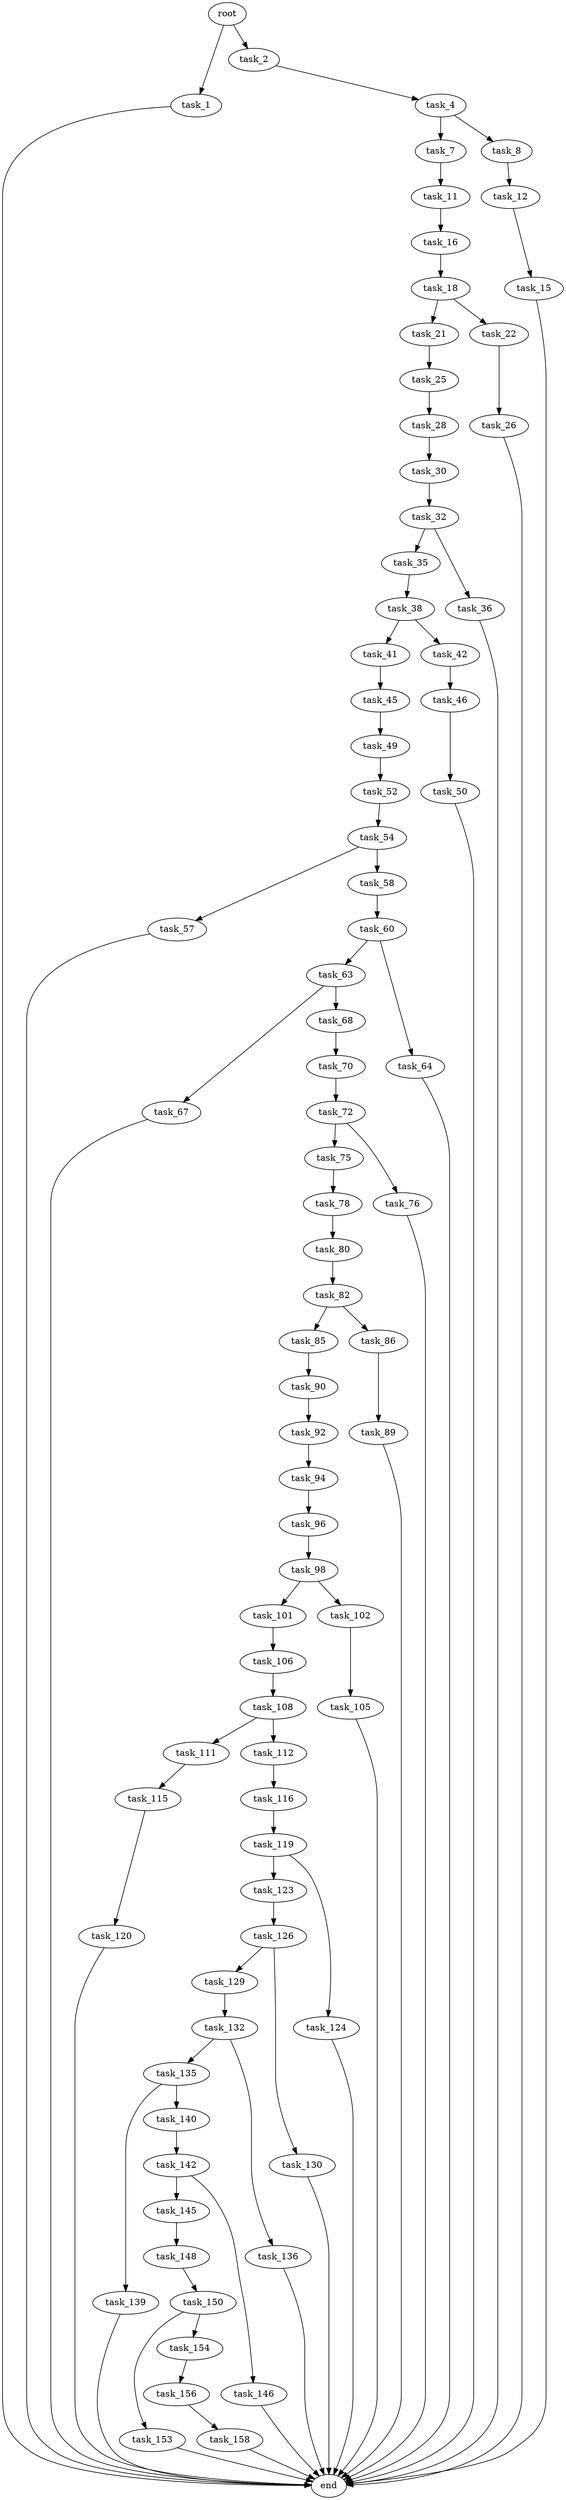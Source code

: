 digraph G {
  root [size="0.000000"];
  task_1 [size="958906813841.000000"];
  task_2 [size="237733638393.000000"];
  task_4 [size="34087149040.000000"];
  task_7 [size="27331780823.000000"];
  task_8 [size="8589934592.000000"];
  task_11 [size="231928233984.000000"];
  task_12 [size="414287937082.000000"];
  task_15 [size="792619018200.000000"];
  task_16 [size="28991029248.000000"];
  task_18 [size="41641910049.000000"];
  task_21 [size="1073741824000.000000"];
  task_22 [size="1027351231086.000000"];
  task_25 [size="558489284333.000000"];
  task_26 [size="180661317252.000000"];
  task_28 [size="43150612169.000000"];
  task_30 [size="368293445632.000000"];
  task_32 [size="368293445632.000000"];
  task_35 [size="232655265309.000000"];
  task_36 [size="1073741824000.000000"];
  task_38 [size="1803574368.000000"];
  task_41 [size="368293445632.000000"];
  task_42 [size="22307991010.000000"];
  task_45 [size="231928233984.000000"];
  task_46 [size="231928233984.000000"];
  task_49 [size="812526791462.000000"];
  task_50 [size="11702740865.000000"];
  task_52 [size="16708249705.000000"];
  task_54 [size="368293445632.000000"];
  task_57 [size="68719476736.000000"];
  task_58 [size="68719476736.000000"];
  task_60 [size="1990229074.000000"];
  task_63 [size="8589934592.000000"];
  task_64 [size="660041961512.000000"];
  task_67 [size="499237370836.000000"];
  task_68 [size="717144610509.000000"];
  task_70 [size="837013795.000000"];
  task_72 [size="18766447187.000000"];
  task_75 [size="2484616678.000000"];
  task_76 [size="4317291040.000000"];
  task_78 [size="10470622414.000000"];
  task_80 [size="32358286469.000000"];
  task_82 [size="560905544609.000000"];
  task_85 [size="21441301673.000000"];
  task_86 [size="344755125914.000000"];
  task_89 [size="623328633292.000000"];
  task_90 [size="61762880381.000000"];
  task_92 [size="18993779199.000000"];
  task_94 [size="28991029248.000000"];
  task_96 [size="288382559382.000000"];
  task_98 [size="8589934592.000000"];
  task_101 [size="549755813888.000000"];
  task_102 [size="244123730916.000000"];
  task_105 [size="8589934592.000000"];
  task_106 [size="68719476736.000000"];
  task_108 [size="68719476736.000000"];
  task_111 [size="5242771747.000000"];
  task_112 [size="3965532397.000000"];
  task_115 [size="262855814908.000000"];
  task_116 [size="1426360627518.000000"];
  task_119 [size="36711655329.000000"];
  task_120 [size="1202591229422.000000"];
  task_123 [size="1693181987.000000"];
  task_124 [size="247416862039.000000"];
  task_126 [size="68719476736.000000"];
  task_129 [size="1076737398.000000"];
  task_130 [size="231928233984.000000"];
  task_132 [size="4795952296.000000"];
  task_135 [size="220371166433.000000"];
  task_136 [size="134217728000.000000"];
  task_139 [size="218952471082.000000"];
  task_140 [size="5962970030.000000"];
  task_142 [size="46113407164.000000"];
  task_145 [size="329562141145.000000"];
  task_146 [size="56612774748.000000"];
  task_148 [size="775273779758.000000"];
  task_150 [size="269193061657.000000"];
  task_153 [size="24112817898.000000"];
  task_154 [size="51068760520.000000"];
  task_156 [size="68719476736.000000"];
  task_158 [size="368293445632.000000"];
  end [size="0.000000"];

  root -> task_1 [size="1.000000"];
  root -> task_2 [size="1.000000"];
  task_1 -> end [size="1.000000"];
  task_2 -> task_4 [size="411041792.000000"];
  task_4 -> task_7 [size="75497472.000000"];
  task_4 -> task_8 [size="75497472.000000"];
  task_7 -> task_11 [size="536870912.000000"];
  task_8 -> task_12 [size="33554432.000000"];
  task_11 -> task_16 [size="301989888.000000"];
  task_12 -> task_15 [size="301989888.000000"];
  task_15 -> end [size="1.000000"];
  task_16 -> task_18 [size="75497472.000000"];
  task_18 -> task_21 [size="838860800.000000"];
  task_18 -> task_22 [size="838860800.000000"];
  task_21 -> task_25 [size="838860800.000000"];
  task_22 -> task_26 [size="679477248.000000"];
  task_25 -> task_28 [size="411041792.000000"];
  task_26 -> end [size="1.000000"];
  task_28 -> task_30 [size="838860800.000000"];
  task_30 -> task_32 [size="411041792.000000"];
  task_32 -> task_35 [size="411041792.000000"];
  task_32 -> task_36 [size="411041792.000000"];
  task_35 -> task_38 [size="209715200.000000"];
  task_36 -> end [size="1.000000"];
  task_38 -> task_41 [size="134217728.000000"];
  task_38 -> task_42 [size="134217728.000000"];
  task_41 -> task_45 [size="411041792.000000"];
  task_42 -> task_46 [size="536870912.000000"];
  task_45 -> task_49 [size="301989888.000000"];
  task_46 -> task_50 [size="301989888.000000"];
  task_49 -> task_52 [size="838860800.000000"];
  task_50 -> end [size="1.000000"];
  task_52 -> task_54 [size="411041792.000000"];
  task_54 -> task_57 [size="411041792.000000"];
  task_54 -> task_58 [size="411041792.000000"];
  task_57 -> end [size="1.000000"];
  task_58 -> task_60 [size="134217728.000000"];
  task_60 -> task_63 [size="134217728.000000"];
  task_60 -> task_64 [size="134217728.000000"];
  task_63 -> task_67 [size="33554432.000000"];
  task_63 -> task_68 [size="33554432.000000"];
  task_64 -> end [size="1.000000"];
  task_67 -> end [size="1.000000"];
  task_68 -> task_70 [size="536870912.000000"];
  task_70 -> task_72 [size="33554432.000000"];
  task_72 -> task_75 [size="838860800.000000"];
  task_72 -> task_76 [size="838860800.000000"];
  task_75 -> task_78 [size="134217728.000000"];
  task_76 -> end [size="1.000000"];
  task_78 -> task_80 [size="301989888.000000"];
  task_80 -> task_82 [size="75497472.000000"];
  task_82 -> task_85 [size="411041792.000000"];
  task_82 -> task_86 [size="411041792.000000"];
  task_85 -> task_90 [size="838860800.000000"];
  task_86 -> task_89 [size="838860800.000000"];
  task_89 -> end [size="1.000000"];
  task_90 -> task_92 [size="75497472.000000"];
  task_92 -> task_94 [size="536870912.000000"];
  task_94 -> task_96 [size="75497472.000000"];
  task_96 -> task_98 [size="411041792.000000"];
  task_98 -> task_101 [size="33554432.000000"];
  task_98 -> task_102 [size="33554432.000000"];
  task_101 -> task_106 [size="536870912.000000"];
  task_102 -> task_105 [size="301989888.000000"];
  task_105 -> end [size="1.000000"];
  task_106 -> task_108 [size="134217728.000000"];
  task_108 -> task_111 [size="134217728.000000"];
  task_108 -> task_112 [size="134217728.000000"];
  task_111 -> task_115 [size="134217728.000000"];
  task_112 -> task_116 [size="134217728.000000"];
  task_115 -> task_120 [size="209715200.000000"];
  task_116 -> task_119 [size="838860800.000000"];
  task_119 -> task_123 [size="679477248.000000"];
  task_119 -> task_124 [size="679477248.000000"];
  task_120 -> end [size="1.000000"];
  task_123 -> task_126 [size="33554432.000000"];
  task_124 -> end [size="1.000000"];
  task_126 -> task_129 [size="134217728.000000"];
  task_126 -> task_130 [size="134217728.000000"];
  task_129 -> task_132 [size="33554432.000000"];
  task_130 -> end [size="1.000000"];
  task_132 -> task_135 [size="209715200.000000"];
  task_132 -> task_136 [size="209715200.000000"];
  task_135 -> task_139 [size="209715200.000000"];
  task_135 -> task_140 [size="209715200.000000"];
  task_136 -> end [size="1.000000"];
  task_139 -> end [size="1.000000"];
  task_140 -> task_142 [size="536870912.000000"];
  task_142 -> task_145 [size="838860800.000000"];
  task_142 -> task_146 [size="838860800.000000"];
  task_145 -> task_148 [size="411041792.000000"];
  task_146 -> end [size="1.000000"];
  task_148 -> task_150 [size="679477248.000000"];
  task_150 -> task_153 [size="536870912.000000"];
  task_150 -> task_154 [size="536870912.000000"];
  task_153 -> end [size="1.000000"];
  task_154 -> task_156 [size="838860800.000000"];
  task_156 -> task_158 [size="134217728.000000"];
  task_158 -> end [size="1.000000"];
}
